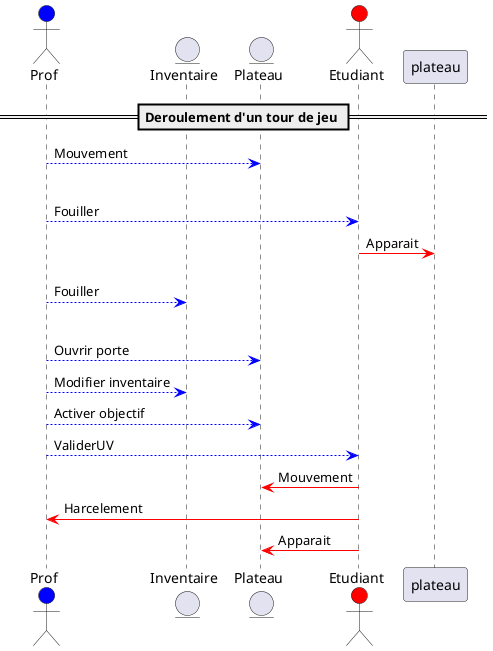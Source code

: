 @startuml
actor Prof #blue
entity Inventaire
entity Plateau
actor Etudiant #red

== Deroulement d'un tour de jeu ==

Prof --[#blue]> Plateau : Mouvement
alt si carte étudiante
    Prof --[#blue]> Etudiant : Fouiller
    Etudiant -[#red]> plateau : Apparait
else sinon
    Prof --[#blue]> Inventaire : Fouiller
alt si cle equipe
    Prof --[#blue]> Plateau : Ouvrir porte
Prof --[#blue]> Inventaire : Modifier inventaire
Prof --[#blue]> Plateau : Activer objectif
Prof --[#blue]> Etudiant : ValiderUV
Etudiant -[#red]> Plateau : Mouvement
Etudiant -[#red]> Prof : Harcelement
Etudiant -[#red]> Plateau : Apparait
@enduml